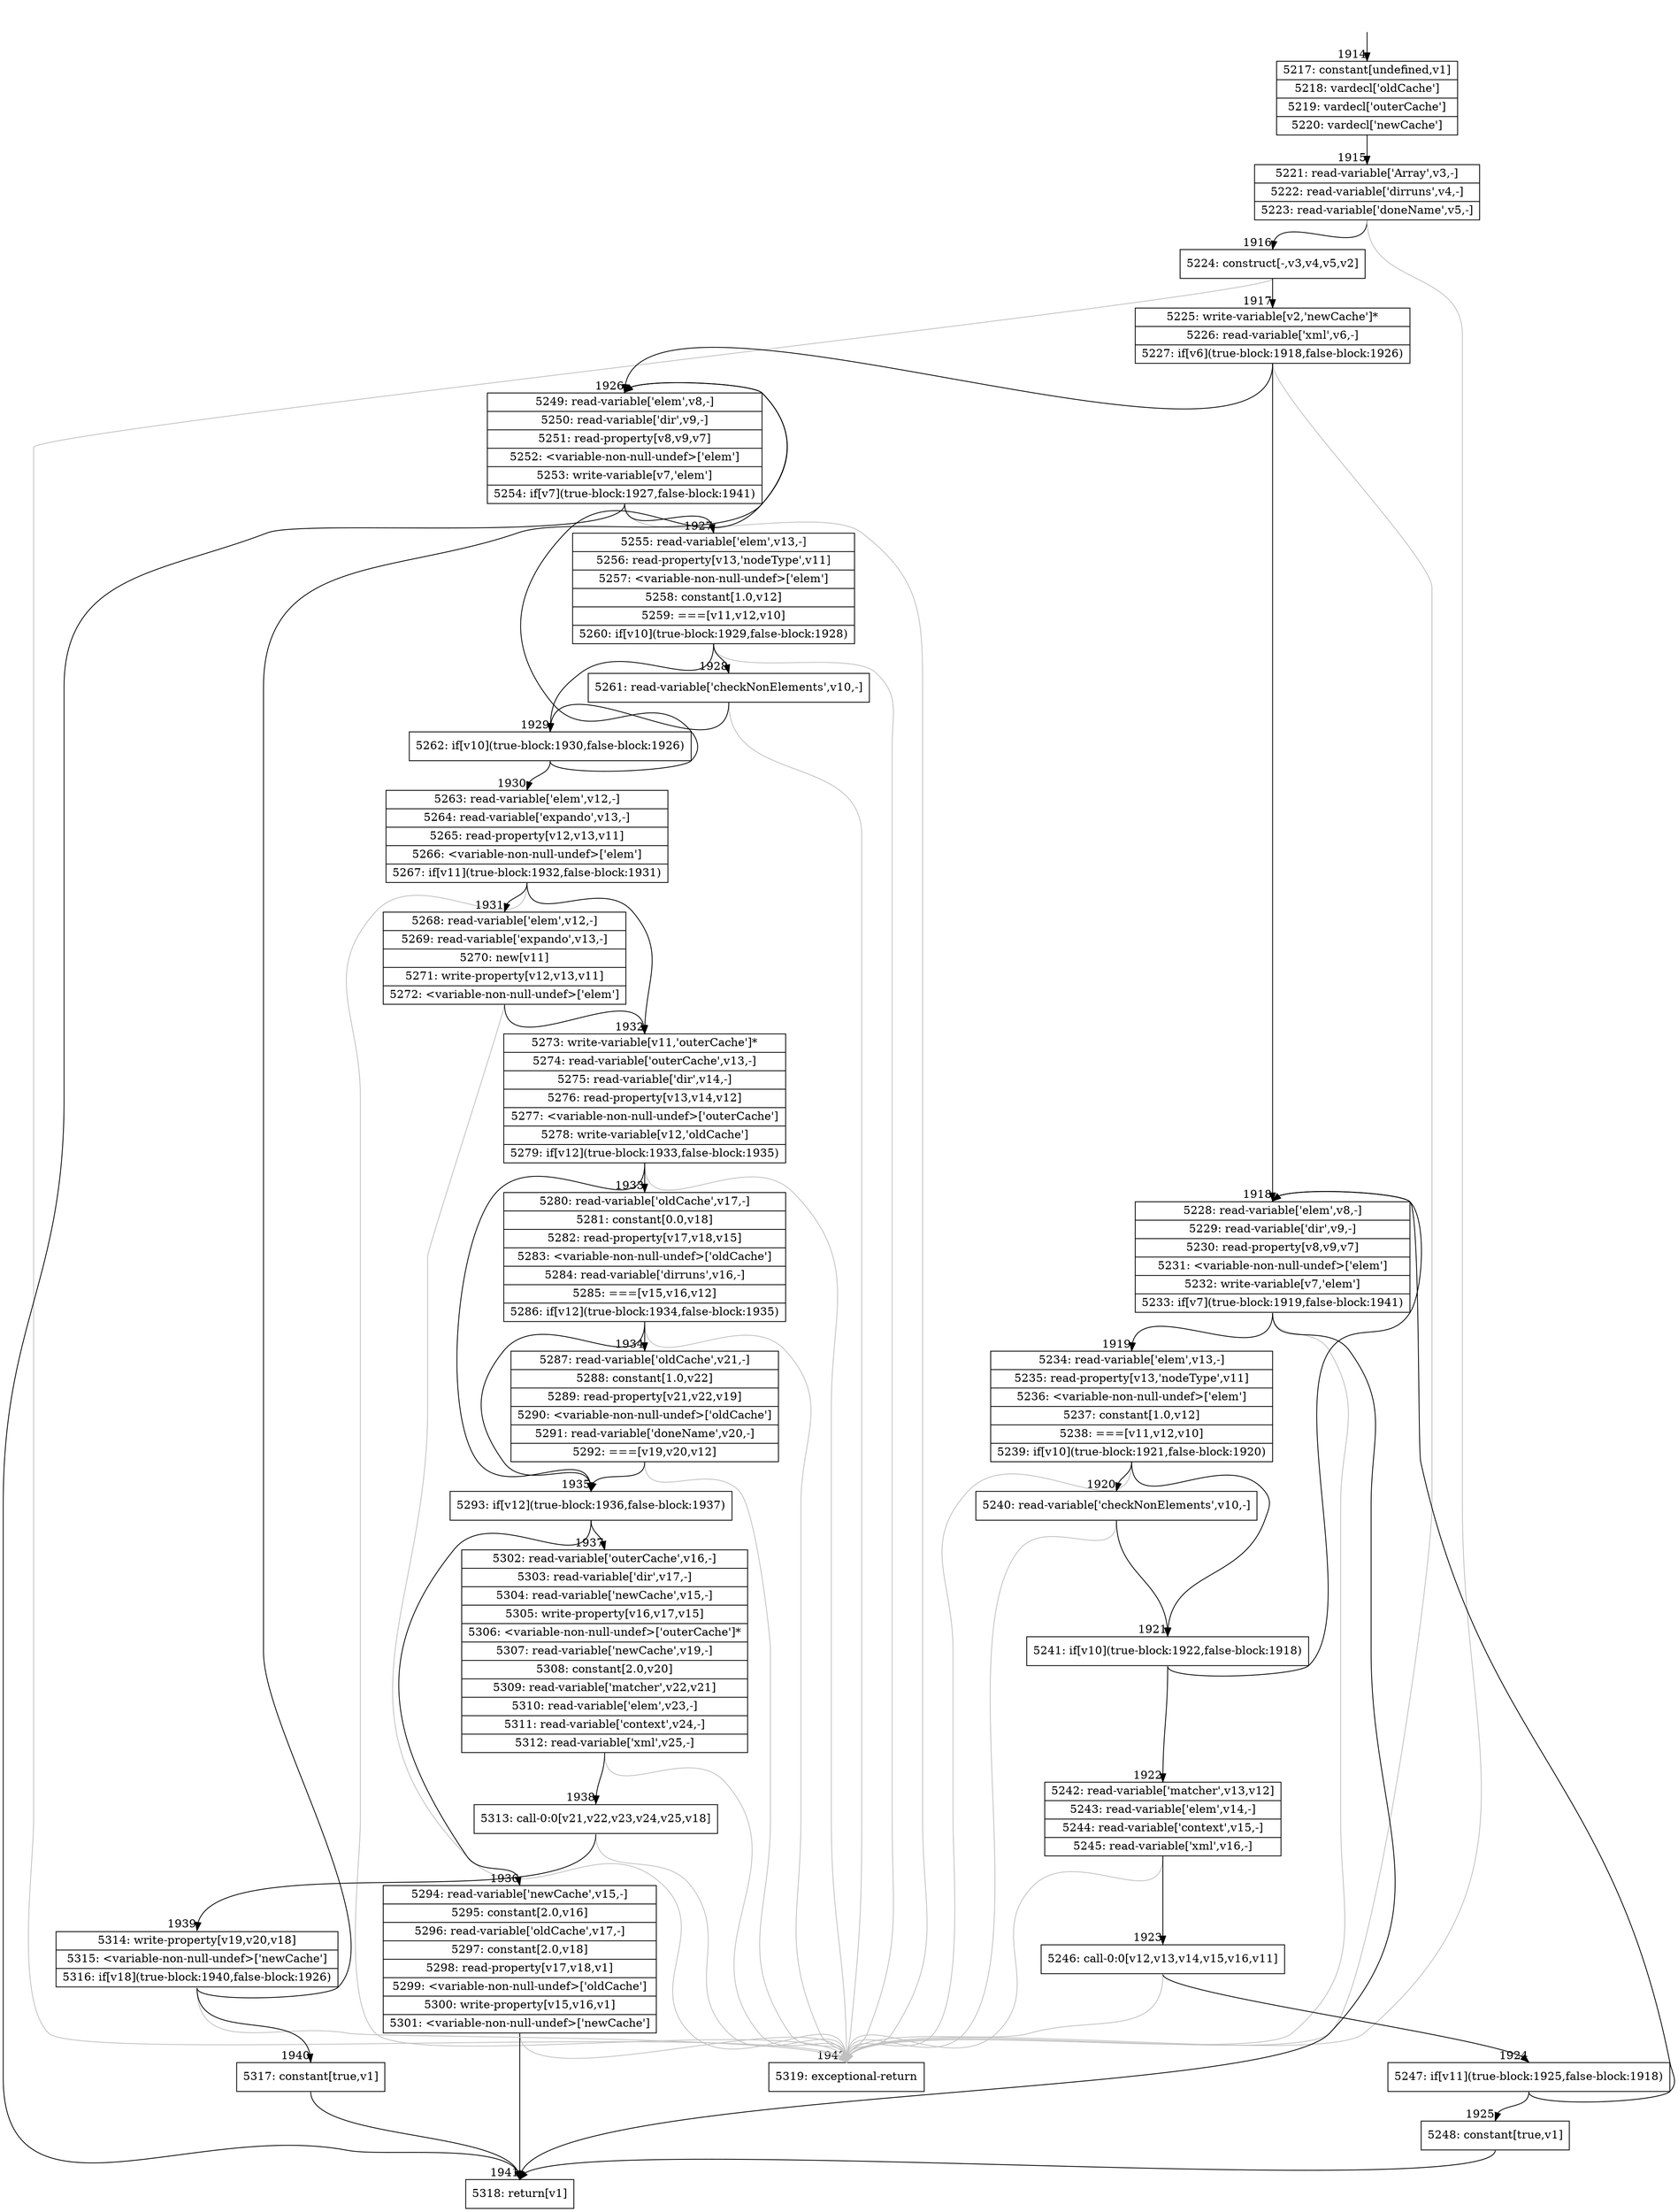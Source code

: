 digraph {
rankdir="TD"
BB_entry142[shape=none,label=""];
BB_entry142 -> BB1914 [tailport=s, headport=n, headlabel="    1914"]
BB1914 [shape=record label="{5217: constant[undefined,v1]|5218: vardecl['oldCache']|5219: vardecl['outerCache']|5220: vardecl['newCache']}" ] 
BB1914 -> BB1915 [tailport=s, headport=n, headlabel="      1915"]
BB1915 [shape=record label="{5221: read-variable['Array',v3,-]|5222: read-variable['dirruns',v4,-]|5223: read-variable['doneName',v5,-]}" ] 
BB1915 -> BB1916 [tailport=s, headport=n, headlabel="      1916"]
BB1915 -> BB1942 [tailport=s, headport=n, color=gray, headlabel="      1942"]
BB1916 [shape=record label="{5224: construct[-,v3,v4,v5,v2]}" ] 
BB1916 -> BB1917 [tailport=s, headport=n, headlabel="      1917"]
BB1916 -> BB1942 [tailport=s, headport=n, color=gray]
BB1917 [shape=record label="{5225: write-variable[v2,'newCache']*|5226: read-variable['xml',v6,-]|5227: if[v6](true-block:1918,false-block:1926)}" ] 
BB1917 -> BB1918 [tailport=s, headport=n, headlabel="      1918"]
BB1917 -> BB1926 [tailport=s, headport=n, headlabel="      1926"]
BB1917 -> BB1942 [tailport=s, headport=n, color=gray]
BB1918 [shape=record label="{5228: read-variable['elem',v8,-]|5229: read-variable['dir',v9,-]|5230: read-property[v8,v9,v7]|5231: \<variable-non-null-undef\>['elem']|5232: write-variable[v7,'elem']|5233: if[v7](true-block:1919,false-block:1941)}" ] 
BB1918 -> BB1919 [tailport=s, headport=n, headlabel="      1919"]
BB1918 -> BB1941 [tailport=s, headport=n, headlabel="      1941"]
BB1918 -> BB1942 [tailport=s, headport=n, color=gray]
BB1919 [shape=record label="{5234: read-variable['elem',v13,-]|5235: read-property[v13,'nodeType',v11]|5236: \<variable-non-null-undef\>['elem']|5237: constant[1.0,v12]|5238: ===[v11,v12,v10]|5239: if[v10](true-block:1921,false-block:1920)}" ] 
BB1919 -> BB1921 [tailport=s, headport=n, headlabel="      1921"]
BB1919 -> BB1920 [tailport=s, headport=n, headlabel="      1920"]
BB1919 -> BB1942 [tailport=s, headport=n, color=gray]
BB1920 [shape=record label="{5240: read-variable['checkNonElements',v10,-]}" ] 
BB1920 -> BB1921 [tailport=s, headport=n]
BB1920 -> BB1942 [tailport=s, headport=n, color=gray]
BB1921 [shape=record label="{5241: if[v10](true-block:1922,false-block:1918)}" ] 
BB1921 -> BB1922 [tailport=s, headport=n, headlabel="      1922"]
BB1921 -> BB1918 [tailport=s, headport=n]
BB1922 [shape=record label="{5242: read-variable['matcher',v13,v12]|5243: read-variable['elem',v14,-]|5244: read-variable['context',v15,-]|5245: read-variable['xml',v16,-]}" ] 
BB1922 -> BB1923 [tailport=s, headport=n, headlabel="      1923"]
BB1922 -> BB1942 [tailport=s, headport=n, color=gray]
BB1923 [shape=record label="{5246: call-0:0[v12,v13,v14,v15,v16,v11]}" ] 
BB1923 -> BB1924 [tailport=s, headport=n, headlabel="      1924"]
BB1923 -> BB1942 [tailport=s, headport=n, color=gray]
BB1924 [shape=record label="{5247: if[v11](true-block:1925,false-block:1918)}" ] 
BB1924 -> BB1925 [tailport=s, headport=n, headlabel="      1925"]
BB1924 -> BB1918 [tailport=s, headport=n]
BB1925 [shape=record label="{5248: constant[true,v1]}" ] 
BB1925 -> BB1941 [tailport=s, headport=n]
BB1926 [shape=record label="{5249: read-variable['elem',v8,-]|5250: read-variable['dir',v9,-]|5251: read-property[v8,v9,v7]|5252: \<variable-non-null-undef\>['elem']|5253: write-variable[v7,'elem']|5254: if[v7](true-block:1927,false-block:1941)}" ] 
BB1926 -> BB1927 [tailport=s, headport=n, headlabel="      1927"]
BB1926 -> BB1941 [tailport=s, headport=n]
BB1926 -> BB1942 [tailport=s, headport=n, color=gray]
BB1927 [shape=record label="{5255: read-variable['elem',v13,-]|5256: read-property[v13,'nodeType',v11]|5257: \<variable-non-null-undef\>['elem']|5258: constant[1.0,v12]|5259: ===[v11,v12,v10]|5260: if[v10](true-block:1929,false-block:1928)}" ] 
BB1927 -> BB1929 [tailport=s, headport=n, headlabel="      1929"]
BB1927 -> BB1928 [tailport=s, headport=n, headlabel="      1928"]
BB1927 -> BB1942 [tailport=s, headport=n, color=gray]
BB1928 [shape=record label="{5261: read-variable['checkNonElements',v10,-]}" ] 
BB1928 -> BB1929 [tailport=s, headport=n]
BB1928 -> BB1942 [tailport=s, headport=n, color=gray]
BB1929 [shape=record label="{5262: if[v10](true-block:1930,false-block:1926)}" ] 
BB1929 -> BB1930 [tailport=s, headport=n, headlabel="      1930"]
BB1929 -> BB1926 [tailport=s, headport=n]
BB1930 [shape=record label="{5263: read-variable['elem',v12,-]|5264: read-variable['expando',v13,-]|5265: read-property[v12,v13,v11]|5266: \<variable-non-null-undef\>['elem']|5267: if[v11](true-block:1932,false-block:1931)}" ] 
BB1930 -> BB1932 [tailport=s, headport=n, headlabel="      1932"]
BB1930 -> BB1931 [tailport=s, headport=n, headlabel="      1931"]
BB1930 -> BB1942 [tailport=s, headport=n, color=gray]
BB1931 [shape=record label="{5268: read-variable['elem',v12,-]|5269: read-variable['expando',v13,-]|5270: new[v11]|5271: write-property[v12,v13,v11]|5272: \<variable-non-null-undef\>['elem']}" ] 
BB1931 -> BB1932 [tailport=s, headport=n]
BB1931 -> BB1942 [tailport=s, headport=n, color=gray]
BB1932 [shape=record label="{5273: write-variable[v11,'outerCache']*|5274: read-variable['outerCache',v13,-]|5275: read-variable['dir',v14,-]|5276: read-property[v13,v14,v12]|5277: \<variable-non-null-undef\>['outerCache']|5278: write-variable[v12,'oldCache']|5279: if[v12](true-block:1933,false-block:1935)}" ] 
BB1932 -> BB1935 [tailport=s, headport=n, headlabel="      1935"]
BB1932 -> BB1933 [tailport=s, headport=n, headlabel="      1933"]
BB1932 -> BB1942 [tailport=s, headport=n, color=gray]
BB1933 [shape=record label="{5280: read-variable['oldCache',v17,-]|5281: constant[0.0,v18]|5282: read-property[v17,v18,v15]|5283: \<variable-non-null-undef\>['oldCache']|5284: read-variable['dirruns',v16,-]|5285: ===[v15,v16,v12]|5286: if[v12](true-block:1934,false-block:1935)}" ] 
BB1933 -> BB1935 [tailport=s, headport=n]
BB1933 -> BB1934 [tailport=s, headport=n, headlabel="      1934"]
BB1933 -> BB1942 [tailport=s, headport=n, color=gray]
BB1934 [shape=record label="{5287: read-variable['oldCache',v21,-]|5288: constant[1.0,v22]|5289: read-property[v21,v22,v19]|5290: \<variable-non-null-undef\>['oldCache']|5291: read-variable['doneName',v20,-]|5292: ===[v19,v20,v12]}" ] 
BB1934 -> BB1935 [tailport=s, headport=n]
BB1934 -> BB1942 [tailport=s, headport=n, color=gray]
BB1935 [shape=record label="{5293: if[v12](true-block:1936,false-block:1937)}" ] 
BB1935 -> BB1936 [tailport=s, headport=n, headlabel="      1936"]
BB1935 -> BB1937 [tailport=s, headport=n, headlabel="      1937"]
BB1936 [shape=record label="{5294: read-variable['newCache',v15,-]|5295: constant[2.0,v16]|5296: read-variable['oldCache',v17,-]|5297: constant[2.0,v18]|5298: read-property[v17,v18,v1]|5299: \<variable-non-null-undef\>['oldCache']|5300: write-property[v15,v16,v1]|5301: \<variable-non-null-undef\>['newCache']}" ] 
BB1936 -> BB1941 [tailport=s, headport=n]
BB1936 -> BB1942 [tailport=s, headport=n, color=gray]
BB1937 [shape=record label="{5302: read-variable['outerCache',v16,-]|5303: read-variable['dir',v17,-]|5304: read-variable['newCache',v15,-]|5305: write-property[v16,v17,v15]|5306: \<variable-non-null-undef\>['outerCache']*|5307: read-variable['newCache',v19,-]|5308: constant[2.0,v20]|5309: read-variable['matcher',v22,v21]|5310: read-variable['elem',v23,-]|5311: read-variable['context',v24,-]|5312: read-variable['xml',v25,-]}" ] 
BB1937 -> BB1938 [tailport=s, headport=n, headlabel="      1938"]
BB1937 -> BB1942 [tailport=s, headport=n, color=gray]
BB1938 [shape=record label="{5313: call-0:0[v21,v22,v23,v24,v25,v18]}" ] 
BB1938 -> BB1939 [tailport=s, headport=n, headlabel="      1939"]
BB1938 -> BB1942 [tailport=s, headport=n, color=gray]
BB1939 [shape=record label="{5314: write-property[v19,v20,v18]|5315: \<variable-non-null-undef\>['newCache']|5316: if[v18](true-block:1940,false-block:1926)}" ] 
BB1939 -> BB1940 [tailport=s, headport=n, headlabel="      1940"]
BB1939 -> BB1926 [tailport=s, headport=n]
BB1939 -> BB1942 [tailport=s, headport=n, color=gray]
BB1940 [shape=record label="{5317: constant[true,v1]}" ] 
BB1940 -> BB1941 [tailport=s, headport=n]
BB1941 [shape=record label="{5318: return[v1]}" ] 
BB1942 [shape=record label="{5319: exceptional-return}" ] 
}

